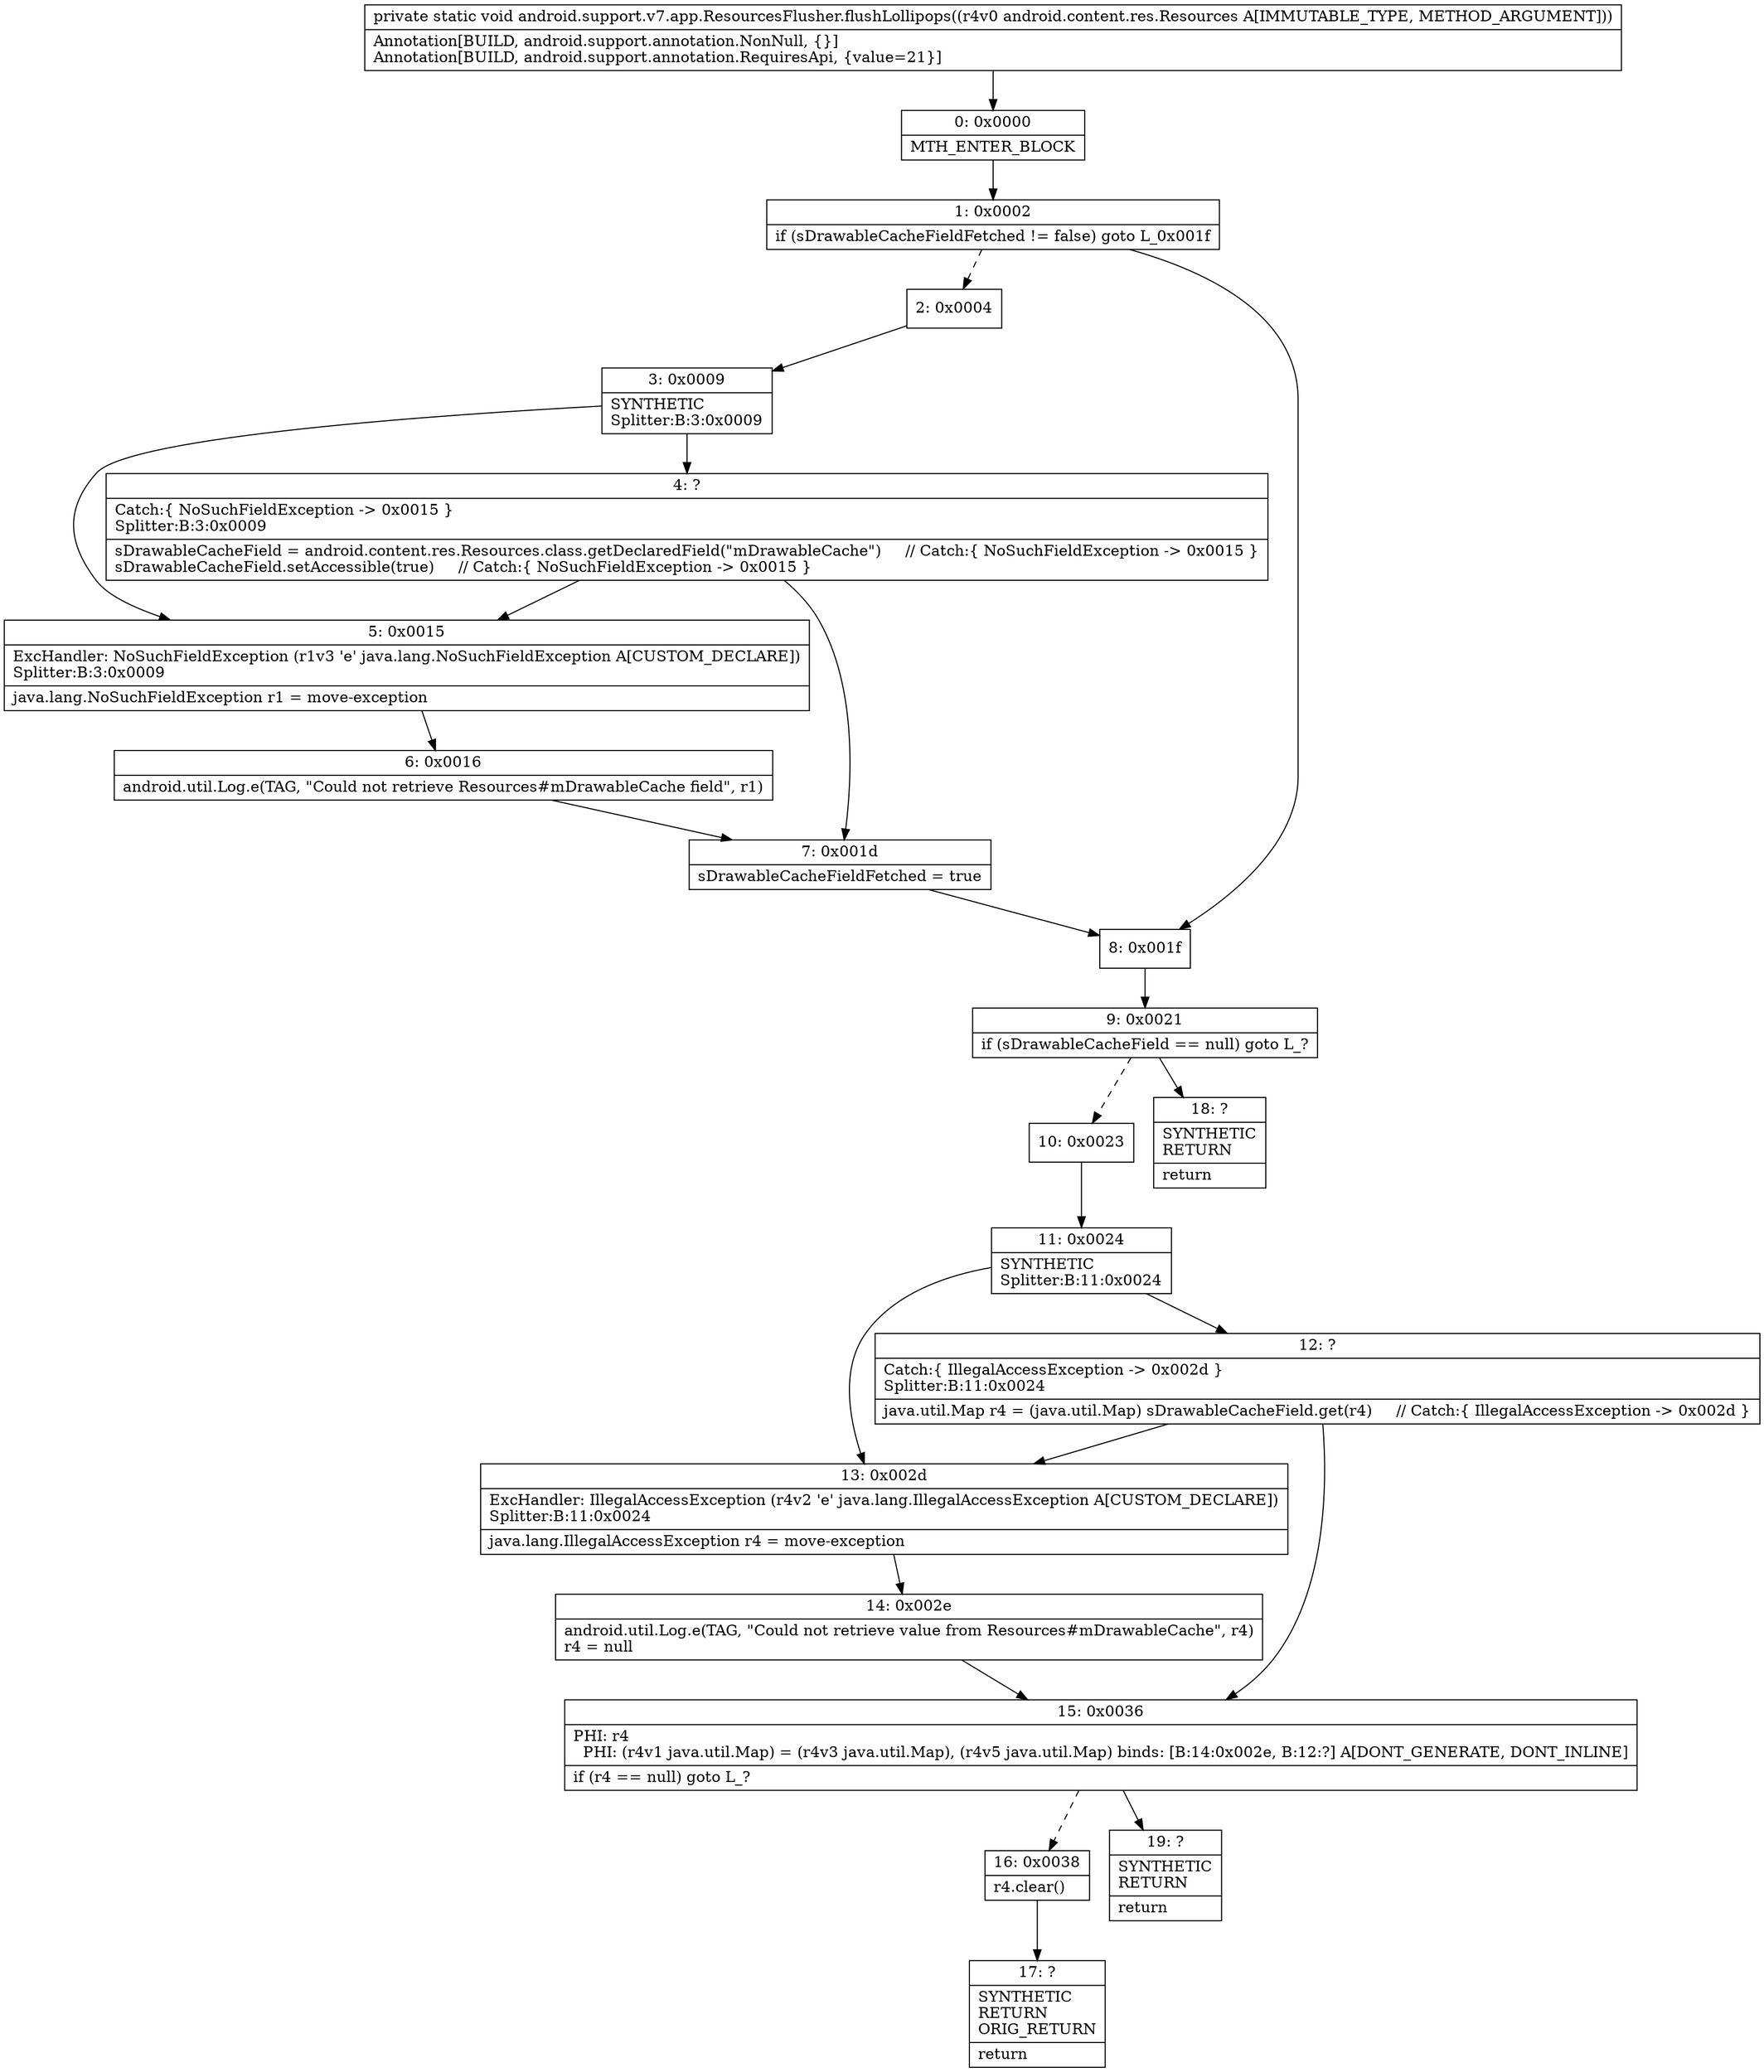 digraph "CFG forandroid.support.v7.app.ResourcesFlusher.flushLollipops(Landroid\/content\/res\/Resources;)V" {
Node_0 [shape=record,label="{0\:\ 0x0000|MTH_ENTER_BLOCK\l}"];
Node_1 [shape=record,label="{1\:\ 0x0002|if (sDrawableCacheFieldFetched != false) goto L_0x001f\l}"];
Node_2 [shape=record,label="{2\:\ 0x0004}"];
Node_3 [shape=record,label="{3\:\ 0x0009|SYNTHETIC\lSplitter:B:3:0x0009\l}"];
Node_4 [shape=record,label="{4\:\ ?|Catch:\{ NoSuchFieldException \-\> 0x0015 \}\lSplitter:B:3:0x0009\l|sDrawableCacheField = android.content.res.Resources.class.getDeclaredField(\"mDrawableCache\")     \/\/ Catch:\{ NoSuchFieldException \-\> 0x0015 \}\lsDrawableCacheField.setAccessible(true)     \/\/ Catch:\{ NoSuchFieldException \-\> 0x0015 \}\l}"];
Node_5 [shape=record,label="{5\:\ 0x0015|ExcHandler: NoSuchFieldException (r1v3 'e' java.lang.NoSuchFieldException A[CUSTOM_DECLARE])\lSplitter:B:3:0x0009\l|java.lang.NoSuchFieldException r1 = move\-exception\l}"];
Node_6 [shape=record,label="{6\:\ 0x0016|android.util.Log.e(TAG, \"Could not retrieve Resources#mDrawableCache field\", r1)\l}"];
Node_7 [shape=record,label="{7\:\ 0x001d|sDrawableCacheFieldFetched = true\l}"];
Node_8 [shape=record,label="{8\:\ 0x001f}"];
Node_9 [shape=record,label="{9\:\ 0x0021|if (sDrawableCacheField == null) goto L_?\l}"];
Node_10 [shape=record,label="{10\:\ 0x0023}"];
Node_11 [shape=record,label="{11\:\ 0x0024|SYNTHETIC\lSplitter:B:11:0x0024\l}"];
Node_12 [shape=record,label="{12\:\ ?|Catch:\{ IllegalAccessException \-\> 0x002d \}\lSplitter:B:11:0x0024\l|java.util.Map r4 = (java.util.Map) sDrawableCacheField.get(r4)     \/\/ Catch:\{ IllegalAccessException \-\> 0x002d \}\l}"];
Node_13 [shape=record,label="{13\:\ 0x002d|ExcHandler: IllegalAccessException (r4v2 'e' java.lang.IllegalAccessException A[CUSTOM_DECLARE])\lSplitter:B:11:0x0024\l|java.lang.IllegalAccessException r4 = move\-exception\l}"];
Node_14 [shape=record,label="{14\:\ 0x002e|android.util.Log.e(TAG, \"Could not retrieve value from Resources#mDrawableCache\", r4)\lr4 = null\l}"];
Node_15 [shape=record,label="{15\:\ 0x0036|PHI: r4 \l  PHI: (r4v1 java.util.Map) = (r4v3 java.util.Map), (r4v5 java.util.Map) binds: [B:14:0x002e, B:12:?] A[DONT_GENERATE, DONT_INLINE]\l|if (r4 == null) goto L_?\l}"];
Node_16 [shape=record,label="{16\:\ 0x0038|r4.clear()\l}"];
Node_17 [shape=record,label="{17\:\ ?|SYNTHETIC\lRETURN\lORIG_RETURN\l|return\l}"];
Node_18 [shape=record,label="{18\:\ ?|SYNTHETIC\lRETURN\l|return\l}"];
Node_19 [shape=record,label="{19\:\ ?|SYNTHETIC\lRETURN\l|return\l}"];
MethodNode[shape=record,label="{private static void android.support.v7.app.ResourcesFlusher.flushLollipops((r4v0 android.content.res.Resources A[IMMUTABLE_TYPE, METHOD_ARGUMENT]))  | Annotation[BUILD, android.support.annotation.NonNull, \{\}]\lAnnotation[BUILD, android.support.annotation.RequiresApi, \{value=21\}]\l}"];
MethodNode -> Node_0;
Node_0 -> Node_1;
Node_1 -> Node_2[style=dashed];
Node_1 -> Node_8;
Node_2 -> Node_3;
Node_3 -> Node_4;
Node_3 -> Node_5;
Node_4 -> Node_5;
Node_4 -> Node_7;
Node_5 -> Node_6;
Node_6 -> Node_7;
Node_7 -> Node_8;
Node_8 -> Node_9;
Node_9 -> Node_10[style=dashed];
Node_9 -> Node_18;
Node_10 -> Node_11;
Node_11 -> Node_12;
Node_11 -> Node_13;
Node_12 -> Node_13;
Node_12 -> Node_15;
Node_13 -> Node_14;
Node_14 -> Node_15;
Node_15 -> Node_16[style=dashed];
Node_15 -> Node_19;
Node_16 -> Node_17;
}

